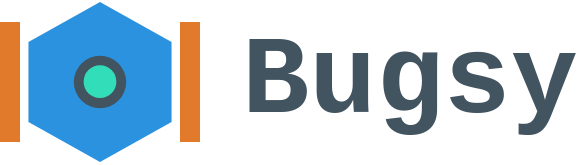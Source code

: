 <mxfile version="24.7.8">
  <diagram name="Page-1" id="HcOTLmmNsfUf8rnWxVMz">
    <mxGraphModel dx="1430" dy="830" grid="1" gridSize="10" guides="1" tooltips="1" connect="1" arrows="1" fold="1" page="1" pageScale="1" pageWidth="827" pageHeight="1169" math="1" shadow="0">
      <root>
        <mxCell id="0" />
        <mxCell id="1" parent="0" />
        <mxCell id="PHlTgSyBsirvF18YIG-R-6" value="" style="shape=hexagon;perimeter=hexagonPerimeter2;whiteSpace=wrap;html=1;fixedSize=1;rounded=0;rotation=0;direction=south;fillColor=#2B92E0;strokeColor=none;" parent="1" vertex="1">
          <mxGeometry x="344.225" y="240" width="71.55" height="80" as="geometry" />
        </mxCell>
        <mxCell id="PHlTgSyBsirvF18YIG-R-7" value="" style="ellipse;whiteSpace=wrap;html=1;aspect=fixed;fillColor=#435461;strokeColor=none;" parent="1" vertex="1">
          <mxGeometry x="366.9" y="266.9" width="26.2" height="26.2" as="geometry" />
        </mxCell>
        <mxCell id="PHlTgSyBsirvF18YIG-R-9" value="" style="ellipse;whiteSpace=wrap;html=1;aspect=fixed;fillColor=#31DEB9;strokeColor=none;gradientColor=none;" parent="1" vertex="1">
          <mxGeometry x="371.83" y="271.67" width="16.33" height="16.33" as="geometry" />
        </mxCell>
        <mxCell id="xXBTyWHlVURf_2NoqHK3-7" value="" style="rounded=0;whiteSpace=wrap;html=1;strokeColor=none;fillColor=#E17A2A;" parent="1" vertex="1">
          <mxGeometry x="330" y="250" width="10" height="60" as="geometry" />
        </mxCell>
        <mxCell id="xXBTyWHlVURf_2NoqHK3-8" value="" style="rounded=0;whiteSpace=wrap;html=1;strokeColor=none;fillColor=#E17A2A;fillStyle=solid;" parent="1" vertex="1">
          <mxGeometry x="420" y="250" width="10" height="60" as="geometry" />
        </mxCell>
        <mxCell id="xXBTyWHlVURf_2NoqHK3-13" value="&lt;b style=&quot;&quot;&gt;&lt;font color=&quot;#435461&quot; style=&quot;font-size: 56px;&quot; face=&quot;Courier New&quot;&gt;Bugsy&lt;/font&gt;&lt;/b&gt;" style="text;html=1;align=center;verticalAlign=middle;whiteSpace=wrap;rounded=0;strokeWidth=1;fontStyle=0" parent="1" vertex="1">
          <mxGeometry x="450" y="239.84" width="170" height="80" as="geometry" />
        </mxCell>
      </root>
    </mxGraphModel>
  </diagram>
</mxfile>
